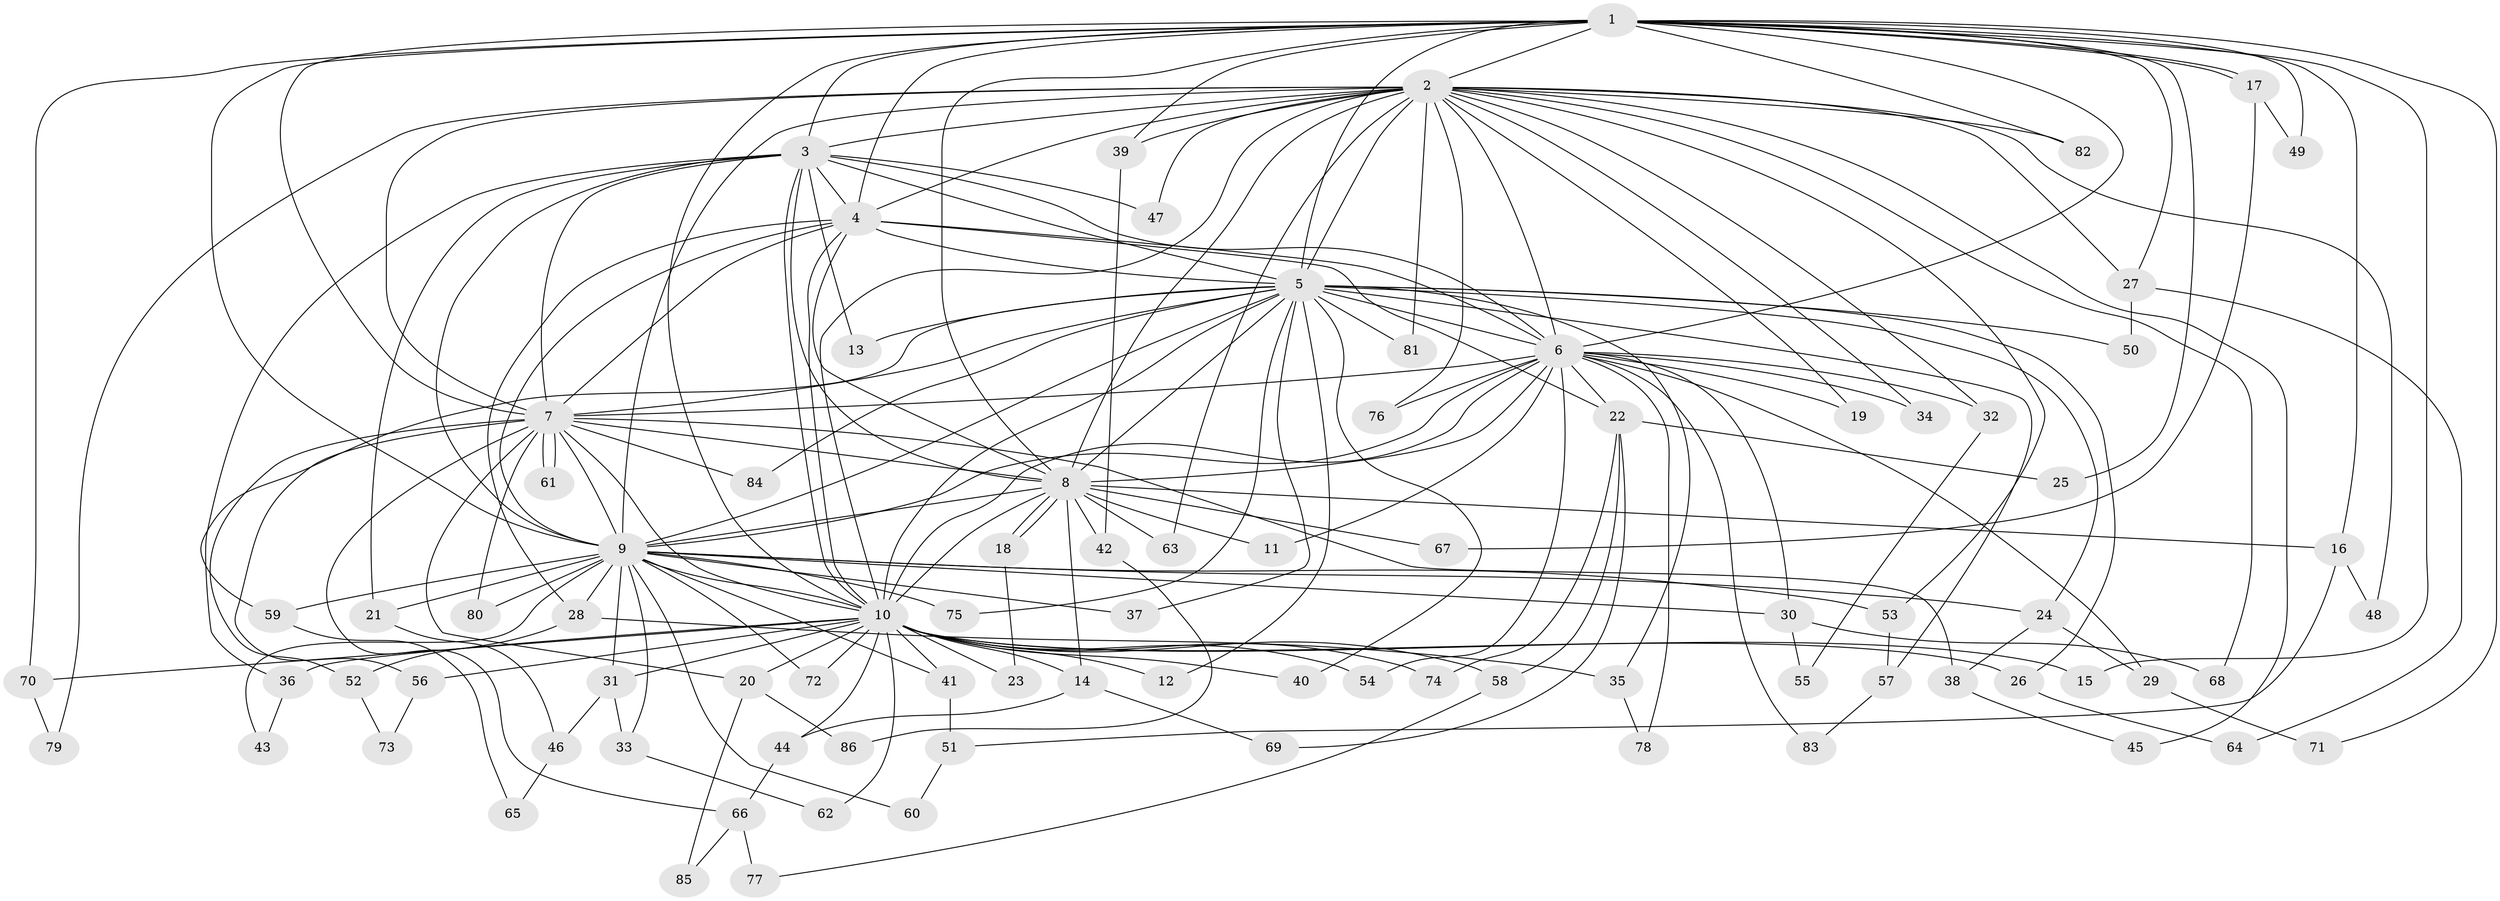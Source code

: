 // Generated by graph-tools (version 1.1) at 2025/14/03/09/25 04:14:00]
// undirected, 86 vertices, 197 edges
graph export_dot {
graph [start="1"]
  node [color=gray90,style=filled];
  1;
  2;
  3;
  4;
  5;
  6;
  7;
  8;
  9;
  10;
  11;
  12;
  13;
  14;
  15;
  16;
  17;
  18;
  19;
  20;
  21;
  22;
  23;
  24;
  25;
  26;
  27;
  28;
  29;
  30;
  31;
  32;
  33;
  34;
  35;
  36;
  37;
  38;
  39;
  40;
  41;
  42;
  43;
  44;
  45;
  46;
  47;
  48;
  49;
  50;
  51;
  52;
  53;
  54;
  55;
  56;
  57;
  58;
  59;
  60;
  61;
  62;
  63;
  64;
  65;
  66;
  67;
  68;
  69;
  70;
  71;
  72;
  73;
  74;
  75;
  76;
  77;
  78;
  79;
  80;
  81;
  82;
  83;
  84;
  85;
  86;
  1 -- 2;
  1 -- 3;
  1 -- 4;
  1 -- 5;
  1 -- 6;
  1 -- 7;
  1 -- 8;
  1 -- 9;
  1 -- 10;
  1 -- 15;
  1 -- 16;
  1 -- 17;
  1 -- 17;
  1 -- 25;
  1 -- 27;
  1 -- 39;
  1 -- 49;
  1 -- 70;
  1 -- 71;
  1 -- 82;
  2 -- 3;
  2 -- 4;
  2 -- 5;
  2 -- 6;
  2 -- 7;
  2 -- 8;
  2 -- 9;
  2 -- 10;
  2 -- 19;
  2 -- 27;
  2 -- 32;
  2 -- 34;
  2 -- 39;
  2 -- 45;
  2 -- 47;
  2 -- 48;
  2 -- 53;
  2 -- 63;
  2 -- 68;
  2 -- 76;
  2 -- 79;
  2 -- 81;
  2 -- 82;
  3 -- 4;
  3 -- 5;
  3 -- 6;
  3 -- 7;
  3 -- 8;
  3 -- 9;
  3 -- 10;
  3 -- 13;
  3 -- 21;
  3 -- 36;
  3 -- 47;
  4 -- 5;
  4 -- 6;
  4 -- 7;
  4 -- 8;
  4 -- 9;
  4 -- 10;
  4 -- 22;
  4 -- 28;
  5 -- 6;
  5 -- 7;
  5 -- 8;
  5 -- 9;
  5 -- 10;
  5 -- 12;
  5 -- 13;
  5 -- 24;
  5 -- 26;
  5 -- 35;
  5 -- 37;
  5 -- 40;
  5 -- 50;
  5 -- 57;
  5 -- 59;
  5 -- 75;
  5 -- 81;
  5 -- 84;
  6 -- 7;
  6 -- 8;
  6 -- 9;
  6 -- 10;
  6 -- 11;
  6 -- 19;
  6 -- 22;
  6 -- 29;
  6 -- 30;
  6 -- 32;
  6 -- 34;
  6 -- 54;
  6 -- 76;
  6 -- 78;
  6 -- 83;
  7 -- 8;
  7 -- 9;
  7 -- 10;
  7 -- 20;
  7 -- 38;
  7 -- 52;
  7 -- 56;
  7 -- 61;
  7 -- 61;
  7 -- 66;
  7 -- 80;
  7 -- 84;
  8 -- 9;
  8 -- 10;
  8 -- 11;
  8 -- 14;
  8 -- 16;
  8 -- 18;
  8 -- 18;
  8 -- 42;
  8 -- 63;
  8 -- 67;
  9 -- 10;
  9 -- 21;
  9 -- 24;
  9 -- 28;
  9 -- 30;
  9 -- 31;
  9 -- 33;
  9 -- 37;
  9 -- 41;
  9 -- 43;
  9 -- 53;
  9 -- 59;
  9 -- 60;
  9 -- 72;
  9 -- 75;
  9 -- 80;
  10 -- 12;
  10 -- 14;
  10 -- 15;
  10 -- 20;
  10 -- 23;
  10 -- 26;
  10 -- 31;
  10 -- 36;
  10 -- 40;
  10 -- 41;
  10 -- 44;
  10 -- 54;
  10 -- 56;
  10 -- 58;
  10 -- 62;
  10 -- 70;
  10 -- 72;
  10 -- 74;
  14 -- 44;
  14 -- 69;
  16 -- 48;
  16 -- 51;
  17 -- 49;
  17 -- 67;
  18 -- 23;
  20 -- 85;
  20 -- 86;
  21 -- 46;
  22 -- 25;
  22 -- 58;
  22 -- 69;
  22 -- 74;
  24 -- 29;
  24 -- 38;
  26 -- 64;
  27 -- 50;
  27 -- 64;
  28 -- 35;
  28 -- 52;
  29 -- 71;
  30 -- 55;
  30 -- 68;
  31 -- 33;
  31 -- 46;
  32 -- 55;
  33 -- 62;
  35 -- 78;
  36 -- 43;
  38 -- 45;
  39 -- 42;
  41 -- 51;
  42 -- 86;
  44 -- 66;
  46 -- 65;
  51 -- 60;
  52 -- 73;
  53 -- 57;
  56 -- 73;
  57 -- 83;
  58 -- 77;
  59 -- 65;
  66 -- 77;
  66 -- 85;
  70 -- 79;
}
